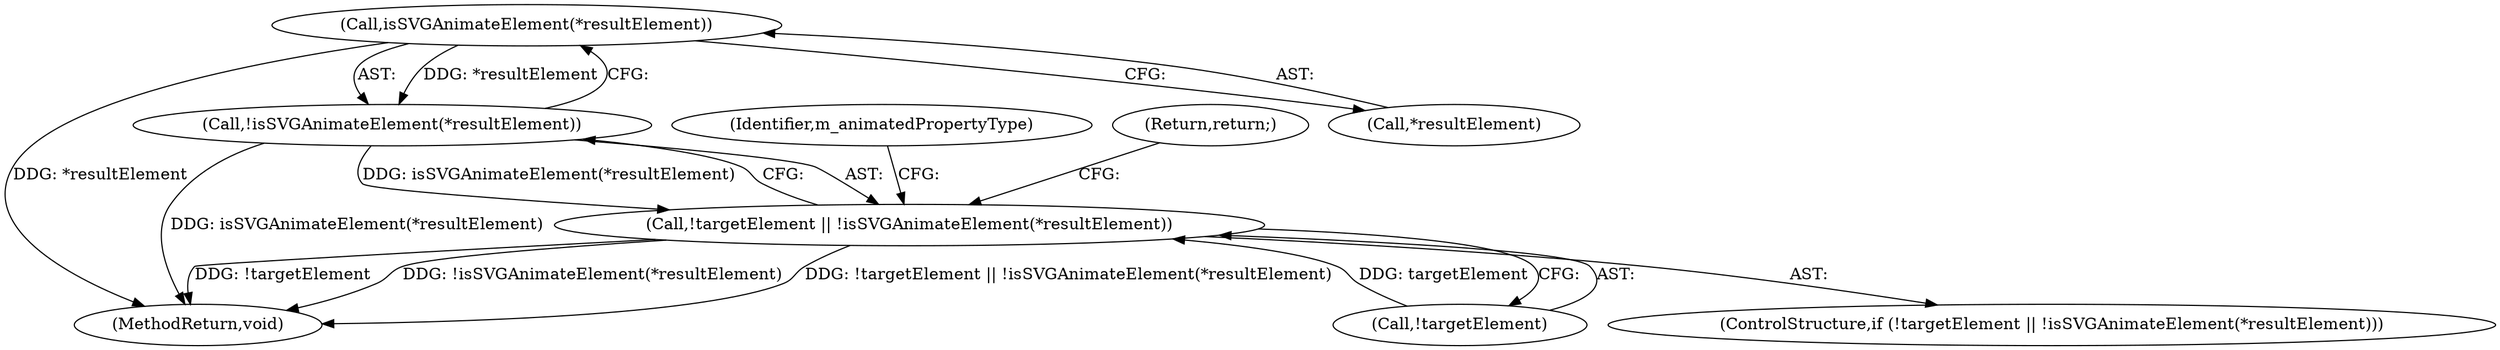 digraph "0_Chrome_8876cdc1294b2a10be1724a04f864c542e2d9b6f@pointer" {
"1000116" [label="(Call,isSVGAnimateElement(*resultElement))"];
"1000115" [label="(Call,!isSVGAnimateElement(*resultElement))"];
"1000112" [label="(Call,!targetElement || !isSVGAnimateElement(*resultElement))"];
"1000113" [label="(Call,!targetElement)"];
"1000116" [label="(Call,isSVGAnimateElement(*resultElement))"];
"1000117" [label="(Call,*resultElement)"];
"1000115" [label="(Call,!isSVGAnimateElement(*resultElement))"];
"1000122" [label="(Identifier,m_animatedPropertyType)"];
"1000212" [label="(MethodReturn,void)"];
"1000119" [label="(Return,return;)"];
"1000112" [label="(Call,!targetElement || !isSVGAnimateElement(*resultElement))"];
"1000111" [label="(ControlStructure,if (!targetElement || !isSVGAnimateElement(*resultElement)))"];
"1000116" -> "1000115"  [label="AST: "];
"1000116" -> "1000117"  [label="CFG: "];
"1000117" -> "1000116"  [label="AST: "];
"1000115" -> "1000116"  [label="CFG: "];
"1000116" -> "1000212"  [label="DDG: *resultElement"];
"1000116" -> "1000115"  [label="DDG: *resultElement"];
"1000115" -> "1000112"  [label="AST: "];
"1000112" -> "1000115"  [label="CFG: "];
"1000115" -> "1000212"  [label="DDG: isSVGAnimateElement(*resultElement)"];
"1000115" -> "1000112"  [label="DDG: isSVGAnimateElement(*resultElement)"];
"1000112" -> "1000111"  [label="AST: "];
"1000112" -> "1000113"  [label="CFG: "];
"1000113" -> "1000112"  [label="AST: "];
"1000119" -> "1000112"  [label="CFG: "];
"1000122" -> "1000112"  [label="CFG: "];
"1000112" -> "1000212"  [label="DDG: !isSVGAnimateElement(*resultElement)"];
"1000112" -> "1000212"  [label="DDG: !targetElement || !isSVGAnimateElement(*resultElement)"];
"1000112" -> "1000212"  [label="DDG: !targetElement"];
"1000113" -> "1000112"  [label="DDG: targetElement"];
}
